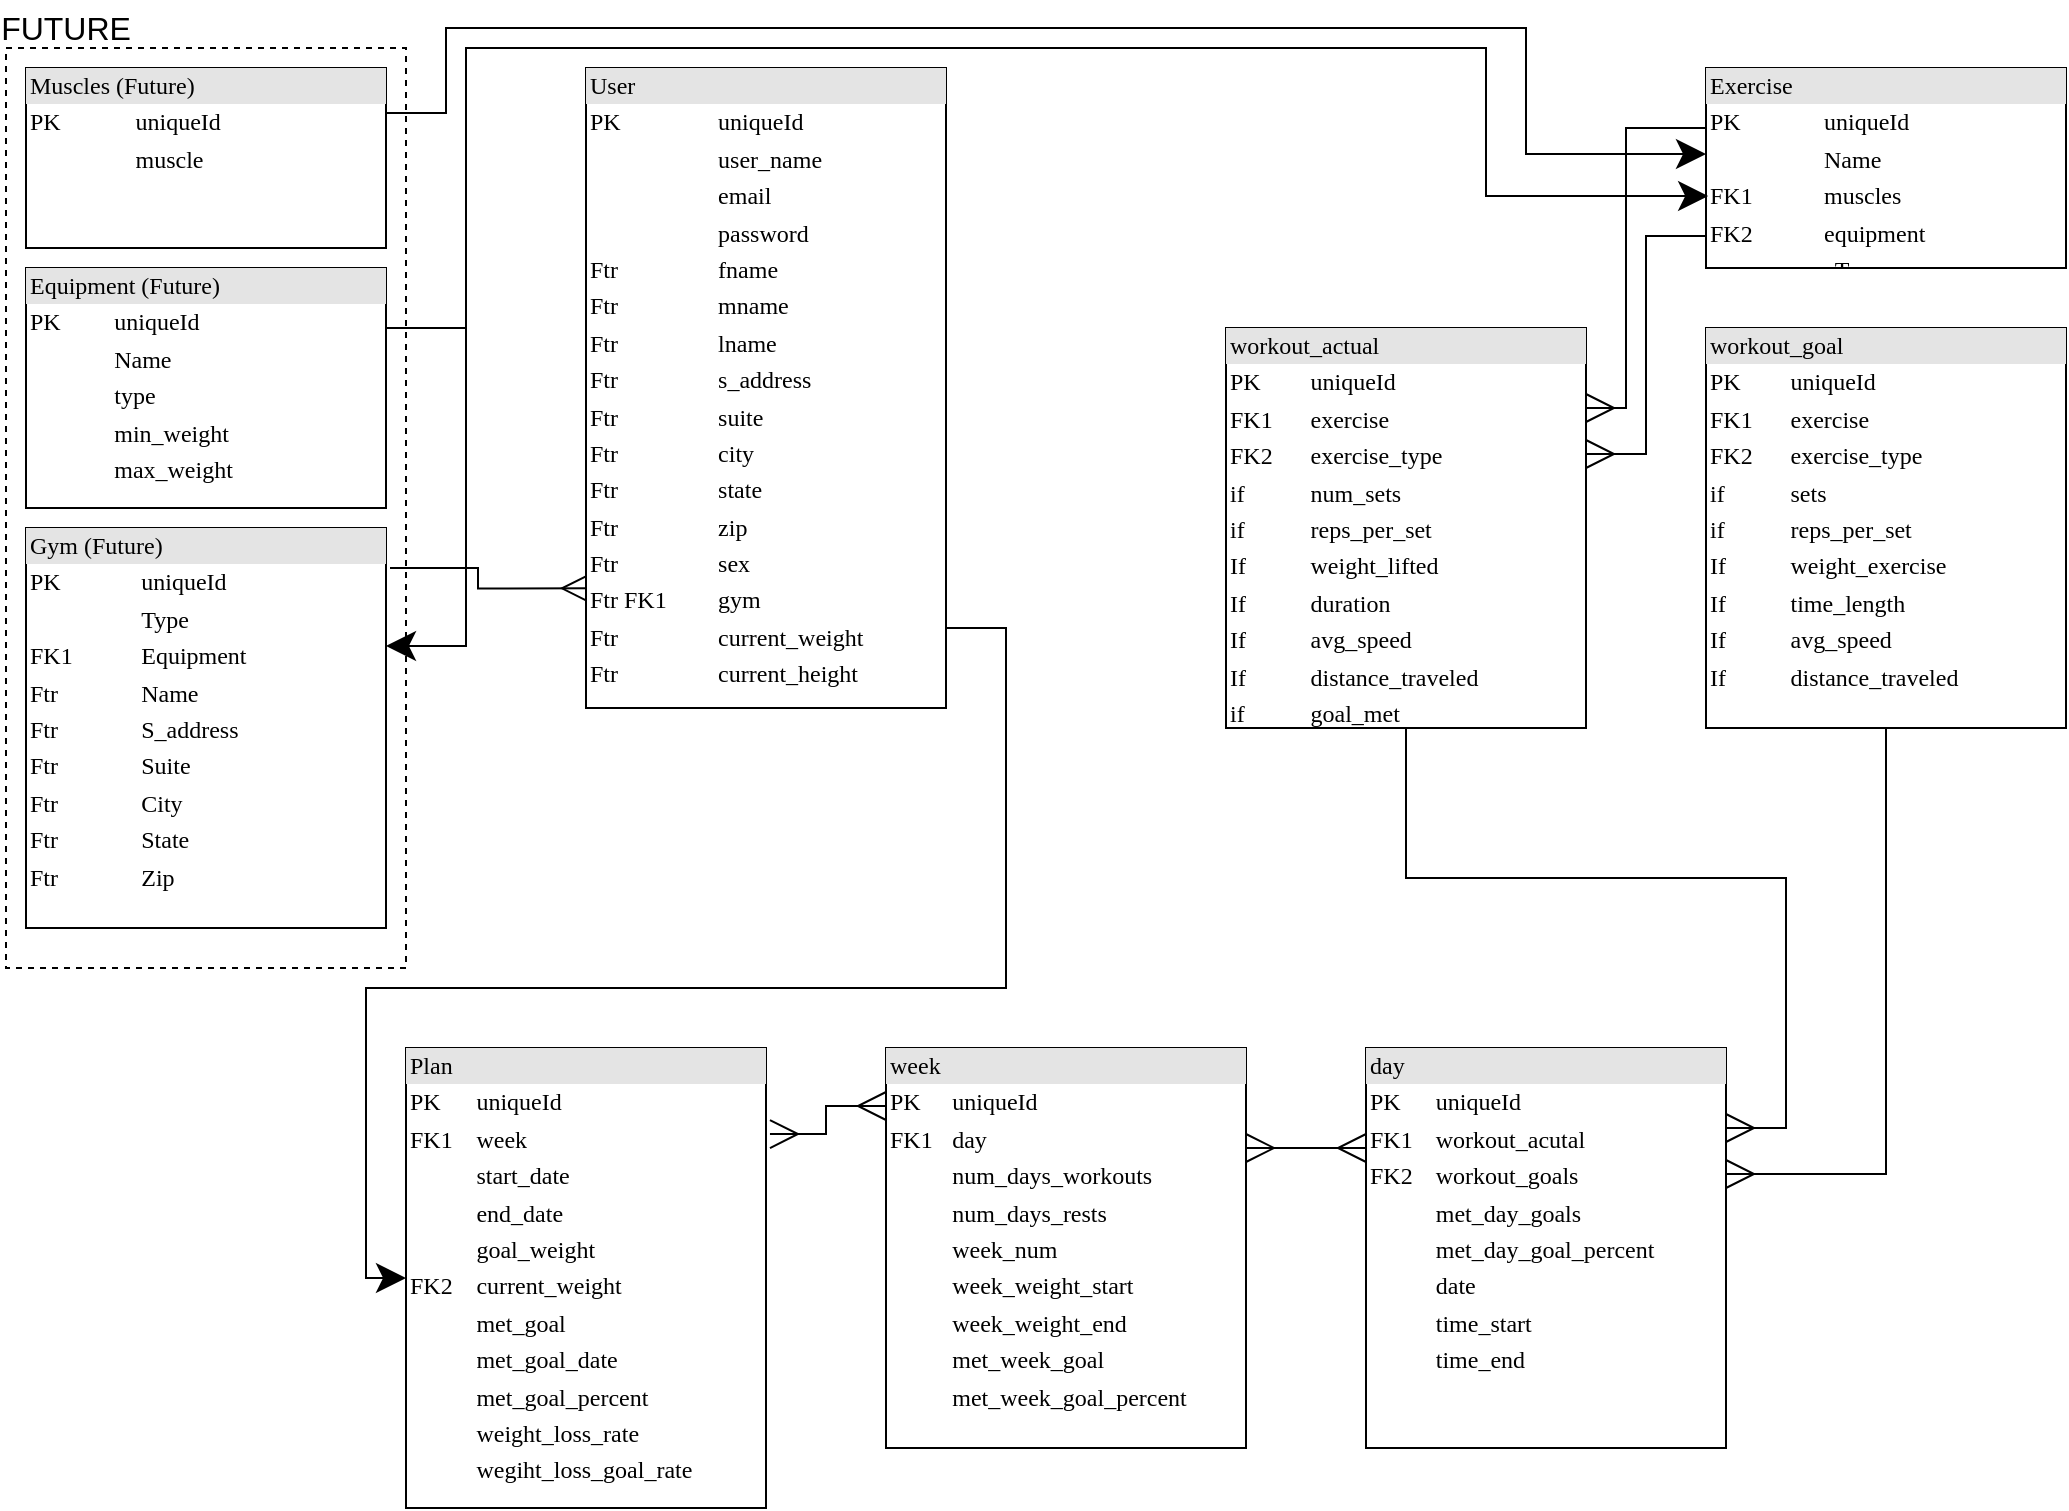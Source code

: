 <mxfile>
    <diagram name="db_version 3" id="2ca16b54-16f6-2749-3443-fa8db7711227">
        <mxGraphModel dx="664" dy="862" grid="1" gridSize="10" guides="1" tooltips="1" connect="1" arrows="1" fold="1" page="1" pageScale="1" pageWidth="1100" pageHeight="850" background="#ffffff" math="0" shadow="0">
            <root>
                <mxCell id="0"/>
                <mxCell id="1" parent="0"/>
                <mxCell id="MJs-i36JxJc8pLhcD7cr-4" value="" style="rounded=0;whiteSpace=wrap;html=1;fillColor=none;dashed=1;" parent="1" vertex="1">
                    <mxGeometry x="50" y="30" width="200" height="460" as="geometry"/>
                </mxCell>
                <mxCell id="MJs-i36JxJc8pLhcD7cr-14" style="edgeStyle=orthogonalEdgeStyle;rounded=0;orthogonalLoop=1;jettySize=auto;html=1;exitX=1;exitY=0.25;exitDx=0;exitDy=0;entryX=0;entryY=0.43;entryDx=0;entryDy=0;startArrow=none;startFill=0;startSize=12;endArrow=classic;endFill=1;endSize=12;strokeWidth=1;entryPerimeter=0;" parent="1" source="2ed32ef02a7f4228-1" target="2ed32ef02a7f4228-4" edge="1">
                    <mxGeometry relative="1" as="geometry">
                        <Array as="points">
                            <mxPoint x="270" y="63"/>
                            <mxPoint x="270" y="20"/>
                            <mxPoint x="810" y="20"/>
                            <mxPoint x="810" y="83"/>
                        </Array>
                    </mxGeometry>
                </mxCell>
                <mxCell id="2ed32ef02a7f4228-1" value="&lt;div style=&quot;box-sizing: border-box ; width: 100% ; background: #e4e4e4 ; padding: 2px&quot;&gt;Muscles (Future)&lt;/div&gt;&lt;table style=&quot;width: 100% ; font-size: 1em&quot; cellpadding=&quot;2&quot; cellspacing=&quot;0&quot;&gt;&lt;tbody&gt;&lt;tr&gt;&lt;td&gt;PK&lt;/td&gt;&lt;td&gt;uniqueId&lt;/td&gt;&lt;/tr&gt;&lt;tr&gt;&lt;td&gt;&lt;br&gt;&lt;/td&gt;&lt;td&gt;muscle&lt;/td&gt;&lt;/tr&gt;&lt;tr&gt;&lt;td&gt;&lt;/td&gt;&lt;td&gt;&lt;br&gt;&lt;/td&gt;&lt;/tr&gt;&lt;/tbody&gt;&lt;/table&gt;" style="verticalAlign=top;align=left;overflow=fill;html=1;rounded=0;shadow=0;comic=0;labelBackgroundColor=none;strokeWidth=1;fontFamily=Verdana;fontSize=12" parent="1" vertex="1">
                    <mxGeometry x="60" y="40" width="180" height="90" as="geometry"/>
                </mxCell>
                <mxCell id="MJs-i36JxJc8pLhcD7cr-13" style="edgeStyle=orthogonalEdgeStyle;rounded=0;orthogonalLoop=1;jettySize=auto;html=1;exitX=0;exitY=0.5;exitDx=0;exitDy=0;entryX=1;entryY=0.875;entryDx=0;entryDy=0;entryPerimeter=0;startArrow=classic;startFill=1;startSize=12;endArrow=none;endFill=0;endSize=12;strokeWidth=1;" parent="1" source="2ed32ef02a7f4228-2" target="2ed32ef02a7f4228-8" edge="1">
                    <mxGeometry relative="1" as="geometry">
                        <Array as="points">
                            <mxPoint x="230" y="645"/>
                            <mxPoint x="230" y="500"/>
                            <mxPoint x="550" y="500"/>
                            <mxPoint x="550" y="320"/>
                        </Array>
                    </mxGeometry>
                </mxCell>
                <mxCell id="2ed32ef02a7f4228-2" value="&lt;div style=&quot;box-sizing: border-box ; width: 100% ; background: #e4e4e4 ; padding: 2px&quot;&gt;Plan&lt;/div&gt;&lt;table style=&quot;width: 100% ; font-size: 1em&quot; cellpadding=&quot;2&quot; cellspacing=&quot;0&quot;&gt;&lt;tbody&gt;&lt;tr&gt;&lt;td&gt;PK&lt;/td&gt;&lt;td&gt;uniqueId&lt;/td&gt;&lt;/tr&gt;&lt;tr&gt;&lt;td&gt;FK1&lt;/td&gt;&lt;td&gt;week&lt;/td&gt;&lt;/tr&gt;&lt;tr&gt;&lt;td&gt;&lt;/td&gt;&lt;td&gt;start_date&lt;/td&gt;&lt;/tr&gt;&lt;tr&gt;&lt;td&gt;&lt;br&gt;&lt;/td&gt;&lt;td&gt;end_date&lt;br&gt;&lt;/td&gt;&lt;/tr&gt;&lt;tr&gt;&lt;td&gt;&lt;br&gt;&lt;/td&gt;&lt;td&gt;goal_weight&lt;br&gt;&lt;/td&gt;&lt;/tr&gt;&lt;tr&gt;&lt;td&gt;FK2&lt;/td&gt;&lt;td&gt;current_weight&lt;/td&gt;&lt;/tr&gt;&lt;tr&gt;&lt;td&gt;&lt;br&gt;&lt;/td&gt;&lt;td&gt;met_goal&lt;/td&gt;&lt;/tr&gt;&lt;tr&gt;&lt;td&gt;&lt;br&gt;&lt;/td&gt;&lt;td&gt;met_goal_date&lt;/td&gt;&lt;/tr&gt;&lt;tr&gt;&lt;td&gt;&lt;br&gt;&lt;/td&gt;&lt;td&gt;met_goal_percent&lt;/td&gt;&lt;/tr&gt;&lt;tr&gt;&lt;td&gt;&lt;br&gt;&lt;/td&gt;&lt;td&gt;weight_loss_rate&lt;br&gt;&lt;/td&gt;&lt;/tr&gt;&lt;tr&gt;&lt;td&gt;&lt;br&gt;&lt;/td&gt;&lt;td&gt;wegiht_loss_goal_rate&lt;/td&gt;&lt;/tr&gt;&lt;/tbody&gt;&lt;/table&gt;" style="verticalAlign=top;align=left;overflow=fill;html=1;rounded=0;shadow=0;comic=0;labelBackgroundColor=none;strokeWidth=1;fontFamily=Verdana;fontSize=12" parent="1" vertex="1">
                    <mxGeometry x="250" y="530" width="180" height="230" as="geometry"/>
                </mxCell>
                <mxCell id="2ed32ef02a7f4228-3" value="&lt;div style=&quot;box-sizing: border-box ; width: 100% ; background: #e4e4e4 ; padding: 2px&quot;&gt;Gym (Future)&lt;/div&gt;&lt;table style=&quot;width: 100% ; font-size: 1em&quot; cellpadding=&quot;2&quot; cellspacing=&quot;0&quot;&gt;&lt;tbody&gt;&lt;tr&gt;&lt;td&gt;PK&lt;/td&gt;&lt;td&gt;uniqueId&lt;/td&gt;&lt;/tr&gt;&lt;tr&gt;&lt;td&gt;&lt;br&gt;&lt;/td&gt;&lt;td&gt;Type&lt;/td&gt;&lt;/tr&gt;&lt;tr&gt;&lt;td&gt;FK1&lt;/td&gt;&lt;td&gt;Equipment&lt;/td&gt;&lt;/tr&gt;&lt;tr&gt;&lt;td&gt;Ftr&lt;/td&gt;&lt;td&gt;Name&lt;/td&gt;&lt;/tr&gt;&lt;tr&gt;&lt;td&gt;Ftr&lt;/td&gt;&lt;td&gt;S_address&lt;/td&gt;&lt;/tr&gt;&lt;tr&gt;&lt;td&gt;Ftr&lt;/td&gt;&lt;td&gt;Suite&lt;/td&gt;&lt;/tr&gt;&lt;tr&gt;&lt;td&gt;Ftr&lt;/td&gt;&lt;td&gt;City&lt;/td&gt;&lt;/tr&gt;&lt;tr&gt;&lt;td&gt;Ftr&lt;/td&gt;&lt;td&gt;State&lt;/td&gt;&lt;/tr&gt;&lt;tr&gt;&lt;td&gt;Ftr&lt;/td&gt;&lt;td&gt;Zip&lt;/td&gt;&lt;/tr&gt;&lt;/tbody&gt;&lt;/table&gt;" style="verticalAlign=top;align=left;overflow=fill;html=1;rounded=0;shadow=0;comic=0;labelBackgroundColor=none;strokeWidth=1;fontFamily=Verdana;fontSize=12" parent="1" vertex="1">
                    <mxGeometry x="60" y="270" width="180" height="200" as="geometry"/>
                </mxCell>
                <mxCell id="MJs-i36JxJc8pLhcD7cr-7" style="edgeStyle=orthogonalEdgeStyle;rounded=0;orthogonalLoop=1;jettySize=auto;html=1;exitX=0;exitY=0.5;exitDx=0;exitDy=0;entryX=1;entryY=0.2;entryDx=0;entryDy=0;entryPerimeter=0;endArrow=ERmany;endFill=0;strokeWidth=1;startSize=12;endSize=12;" parent="1" source="2ed32ef02a7f4228-4" target="2ed32ef02a7f4228-10" edge="1">
                    <mxGeometry relative="1" as="geometry">
                        <Array as="points">
                            <mxPoint x="900" y="70"/>
                            <mxPoint x="860" y="70"/>
                            <mxPoint x="860" y="210"/>
                        </Array>
                    </mxGeometry>
                </mxCell>
                <mxCell id="MJs-i36JxJc8pLhcD7cr-8" style="edgeStyle=orthogonalEdgeStyle;rounded=0;orthogonalLoop=1;jettySize=auto;html=1;exitX=0.011;exitY=0.84;exitDx=0;exitDy=0;entryX=1;entryY=0.315;entryDx=0;entryDy=0;entryPerimeter=0;endArrow=ERmany;endFill=0;strokeWidth=1;startSize=12;endSize=12;exitPerimeter=0;" parent="1" source="2ed32ef02a7f4228-4" target="2ed32ef02a7f4228-10" edge="1">
                    <mxGeometry relative="1" as="geometry">
                        <Array as="points">
                            <mxPoint x="870" y="124"/>
                            <mxPoint x="870" y="233"/>
                        </Array>
                    </mxGeometry>
                </mxCell>
                <mxCell id="2ed32ef02a7f4228-4" value="&lt;div style=&quot;box-sizing: border-box ; width: 100% ; background: #e4e4e4 ; padding: 2px&quot;&gt;Exercise&lt;/div&gt;&lt;table style=&quot;width: 100% ; font-size: 1em&quot; cellpadding=&quot;2&quot; cellspacing=&quot;0&quot;&gt;&lt;tbody&gt;&lt;tr&gt;&lt;td&gt;PK&lt;/td&gt;&lt;td&gt;uniqueId&lt;/td&gt;&lt;/tr&gt;&lt;tr&gt;&lt;td&gt;&lt;br&gt;&lt;/td&gt;&lt;td&gt;Name&lt;/td&gt;&lt;/tr&gt;&lt;tr&gt;&lt;td&gt;FK1&lt;/td&gt;&lt;td&gt;muscles&lt;/td&gt;&lt;/tr&gt;&lt;tr&gt;&lt;td&gt;FK2&lt;/td&gt;&lt;td&gt;equipment&lt;/td&gt;&lt;/tr&gt;&lt;tr&gt;&lt;td&gt;&lt;br&gt;&lt;/td&gt;&lt;td&gt;aType&lt;br&gt;&lt;/td&gt;&lt;/tr&gt;&lt;/tbody&gt;&lt;/table&gt;" style="verticalAlign=top;align=left;overflow=fill;html=1;rounded=0;shadow=0;comic=0;labelBackgroundColor=none;strokeWidth=1;fontFamily=Verdana;fontSize=12" parent="1" vertex="1">
                    <mxGeometry x="900" y="40" width="180" height="100" as="geometry"/>
                </mxCell>
                <mxCell id="MJs-i36JxJc8pLhcD7cr-12" style="edgeStyle=orthogonalEdgeStyle;rounded=0;orthogonalLoop=1;jettySize=auto;html=1;exitX=0;exitY=0.145;exitDx=0;exitDy=0;startArrow=ERmany;startFill=0;startSize=12;endArrow=ERmany;endFill=0;endSize=12;strokeWidth=1;entryX=1.011;entryY=0.187;entryDx=0;entryDy=0;entryPerimeter=0;exitPerimeter=0;" parent="1" source="2ed32ef02a7f4228-7" target="2ed32ef02a7f4228-2" edge="1">
                    <mxGeometry relative="1" as="geometry">
                        <Array as="points">
                            <mxPoint x="460" y="559"/>
                            <mxPoint x="460" y="573"/>
                        </Array>
                    </mxGeometry>
                </mxCell>
                <mxCell id="2ed32ef02a7f4228-7" value="&lt;div style=&quot;box-sizing: border-box ; width: 100% ; background: #e4e4e4 ; padding: 2px&quot;&gt;week&lt;/div&gt;&lt;table style=&quot;width: 100% ; font-size: 1em&quot; cellpadding=&quot;2&quot; cellspacing=&quot;0&quot;&gt;&lt;tbody&gt;&lt;tr&gt;&lt;td&gt;PK&lt;/td&gt;&lt;td&gt;uniqueId&lt;/td&gt;&lt;/tr&gt;&lt;tr&gt;&lt;td&gt;FK1&lt;/td&gt;&lt;td&gt;day&lt;/td&gt;&lt;/tr&gt;&lt;tr&gt;&lt;td&gt;&lt;/td&gt;&lt;td&gt;num_days_workouts&lt;/td&gt;&lt;/tr&gt;&lt;tr&gt;&lt;td&gt;&lt;br&gt;&lt;/td&gt;&lt;td&gt;num_days_rests&lt;br&gt;&lt;/td&gt;&lt;/tr&gt;&lt;tr&gt;&lt;td&gt;&lt;br&gt;&lt;/td&gt;&lt;td&gt;week_num&lt;br&gt;&lt;/td&gt;&lt;/tr&gt;&lt;tr&gt;&lt;td&gt;&lt;br&gt;&lt;/td&gt;&lt;td&gt;week_weight_start&lt;br&gt;&lt;/td&gt;&lt;/tr&gt;&lt;tr&gt;&lt;td&gt;&lt;br&gt;&lt;/td&gt;&lt;td&gt;week_weight_end&lt;/td&gt;&lt;/tr&gt;&lt;tr&gt;&lt;td&gt;&lt;br&gt;&lt;/td&gt;&lt;td&gt;met_week_goal&lt;/td&gt;&lt;/tr&gt;&lt;tr&gt;&lt;td&gt;&lt;br&gt;&lt;/td&gt;&lt;td&gt;met_week_goal_percent&lt;/td&gt;&lt;/tr&gt;&lt;/tbody&gt;&lt;/table&gt;" style="verticalAlign=top;align=left;overflow=fill;html=1;rounded=0;shadow=0;comic=0;labelBackgroundColor=none;strokeWidth=1;fontFamily=Verdana;fontSize=12" parent="1" vertex="1">
                    <mxGeometry x="490" y="530" width="180" height="200" as="geometry"/>
                </mxCell>
                <mxCell id="MJs-i36JxJc8pLhcD7cr-17" style="edgeStyle=orthogonalEdgeStyle;rounded=0;orthogonalLoop=1;jettySize=auto;html=1;exitX=0.011;exitY=0.813;exitDx=0;exitDy=0;startArrow=ERmany;startFill=0;startSize=12;endArrow=none;endFill=0;endSize=12;strokeWidth=1;exitPerimeter=0;" parent="1" source="2ed32ef02a7f4228-8" edge="1">
                    <mxGeometry relative="1" as="geometry">
                        <mxPoint x="242" y="290" as="targetPoint"/>
                        <Array as="points">
                            <mxPoint x="286" y="300"/>
                            <mxPoint x="286" y="290"/>
                            <mxPoint x="242" y="290"/>
                        </Array>
                    </mxGeometry>
                </mxCell>
                <mxCell id="2ed32ef02a7f4228-8" value="&lt;div style=&quot;box-sizing: border-box ; width: 100% ; background: #e4e4e4 ; padding: 2px&quot;&gt;User&lt;/div&gt;&lt;table style=&quot;width: 100% ; font-size: 1em&quot; cellpadding=&quot;2&quot; cellspacing=&quot;0&quot;&gt;&lt;tbody&gt;&lt;tr&gt;&lt;td&gt;PK&lt;/td&gt;&lt;td&gt;uniqueId&lt;/td&gt;&lt;/tr&gt;&lt;tr&gt;&lt;td&gt;&lt;br&gt;&lt;/td&gt;&lt;td&gt;user_name&lt;/td&gt;&lt;/tr&gt;&lt;tr&gt;&lt;td&gt;&lt;/td&gt;&lt;td&gt;email&lt;/td&gt;&lt;/tr&gt;&lt;tr&gt;&lt;td&gt;&lt;br&gt;&lt;/td&gt;&lt;td&gt;password&lt;br&gt;&lt;/td&gt;&lt;/tr&gt;&lt;tr&gt;&lt;td&gt;Ftr&lt;/td&gt;&lt;td&gt;fname&lt;br&gt;&lt;/td&gt;&lt;/tr&gt;&lt;tr&gt;&lt;td&gt;Ftr&lt;/td&gt;&lt;td&gt;mname&lt;br&gt;&lt;/td&gt;&lt;/tr&gt;&lt;tr&gt;&lt;td&gt;Ftr&lt;/td&gt;&lt;td&gt;lname&lt;br&gt;&lt;/td&gt;&lt;/tr&gt;&lt;tr&gt;&lt;td&gt;Ftr&lt;/td&gt;&lt;td&gt;s_address&lt;/td&gt;&lt;/tr&gt;&lt;tr&gt;&lt;td&gt;Ftr&lt;br&gt;&lt;/td&gt;&lt;td&gt;suite&lt;br&gt;&lt;/td&gt;&lt;/tr&gt;&lt;tr&gt;&lt;td&gt;Ftr&lt;br&gt;&lt;/td&gt;&lt;td&gt;city&lt;br&gt;&lt;/td&gt;&lt;/tr&gt;&lt;tr&gt;&lt;td&gt;Ftr&lt;br&gt;&lt;/td&gt;&lt;td&gt;state&lt;br&gt;&lt;/td&gt;&lt;/tr&gt;&lt;tr&gt;&lt;td&gt;Ftr&lt;/td&gt;&lt;td&gt;zip&lt;/td&gt;&lt;/tr&gt;&lt;tr&gt;&lt;td&gt;Ftr&lt;/td&gt;&lt;td&gt;sex&lt;/td&gt;&lt;/tr&gt;&lt;tr&gt;&lt;td&gt;Ftr FK1&lt;br&gt;&lt;/td&gt;&lt;td&gt;gym&lt;/td&gt;&lt;/tr&gt;&lt;tr&gt;&lt;td&gt;Ftr&lt;/td&gt;&lt;td&gt;current_weight&lt;br&gt;&lt;/td&gt;&lt;/tr&gt;&lt;tr&gt;&lt;td&gt;Ftr&lt;/td&gt;&lt;td&gt;current_height&lt;/td&gt;&lt;/tr&gt;&lt;/tbody&gt;&lt;/table&gt;" style="verticalAlign=top;align=left;overflow=fill;html=1;rounded=0;shadow=0;comic=0;labelBackgroundColor=none;strokeWidth=1;fontFamily=Verdana;fontSize=12" parent="1" vertex="1">
                    <mxGeometry x="340" y="40" width="180" height="320" as="geometry"/>
                </mxCell>
                <mxCell id="MJs-i36JxJc8pLhcD7cr-11" style="edgeStyle=orthogonalEdgeStyle;rounded=0;orthogonalLoop=1;jettySize=auto;html=1;exitX=0;exitY=0.25;exitDx=0;exitDy=0;entryX=1;entryY=0.25;entryDx=0;entryDy=0;endArrow=ERmany;endFill=0;startArrow=ERmany;startFill=0;strokeWidth=1;startSize=12;endSize=12;" parent="1" source="2ed32ef02a7f4228-9" target="2ed32ef02a7f4228-7" edge="1">
                    <mxGeometry relative="1" as="geometry"/>
                </mxCell>
                <mxCell id="2ed32ef02a7f4228-9" value="&lt;div style=&quot;box-sizing: border-box ; width: 100% ; background: #e4e4e4 ; padding: 2px&quot;&gt;day&lt;/div&gt;&lt;table style=&quot;width: 100% ; font-size: 1em&quot; cellpadding=&quot;2&quot; cellspacing=&quot;0&quot;&gt;&lt;tbody&gt;&lt;tr&gt;&lt;td&gt;PK&lt;/td&gt;&lt;td&gt;uniqueId&lt;/td&gt;&lt;/tr&gt;&lt;tr&gt;&lt;td&gt;FK1&lt;/td&gt;&lt;td&gt;workout_acutal&lt;/td&gt;&lt;/tr&gt;&lt;tr&gt;&lt;td&gt;FK2&lt;/td&gt;&lt;td&gt;workout_goals&lt;/td&gt;&lt;/tr&gt;&lt;tr&gt;&lt;td&gt;&lt;br&gt;&lt;/td&gt;&lt;td&gt;met_day_goals&lt;/td&gt;&lt;/tr&gt;&lt;tr&gt;&lt;td&gt;&lt;br&gt;&lt;/td&gt;&lt;td&gt;met_day_goal_percent&lt;/td&gt;&lt;/tr&gt;&lt;tr&gt;&lt;td&gt;&lt;br&gt;&lt;/td&gt;&lt;td&gt;date&lt;/td&gt;&lt;/tr&gt;&lt;tr&gt;&lt;td&gt;&lt;br&gt;&lt;/td&gt;&lt;td&gt;time_start&lt;/td&gt;&lt;/tr&gt;&lt;tr&gt;&lt;td&gt;&lt;br&gt;&lt;/td&gt;&lt;td&gt;time_end&lt;/td&gt;&lt;/tr&gt;&lt;/tbody&gt;&lt;/table&gt;" style="verticalAlign=top;align=left;overflow=fill;html=1;rounded=0;shadow=0;comic=0;labelBackgroundColor=none;strokeWidth=1;fontFamily=Verdana;fontSize=12" parent="1" vertex="1">
                    <mxGeometry x="730" y="530" width="180" height="200" as="geometry"/>
                </mxCell>
                <mxCell id="MJs-i36JxJc8pLhcD7cr-9" style="edgeStyle=orthogonalEdgeStyle;rounded=0;orthogonalLoop=1;jettySize=auto;html=1;exitX=0.5;exitY=1;exitDx=0;exitDy=0;entryX=1;entryY=0.2;entryDx=0;entryDy=0;entryPerimeter=0;endArrow=ERmany;endFill=0;strokeWidth=1;startSize=12;endSize=12;" parent="1" source="2ed32ef02a7f4228-10" target="2ed32ef02a7f4228-9" edge="1">
                    <mxGeometry relative="1" as="geometry"/>
                </mxCell>
                <mxCell id="2ed32ef02a7f4228-10" value="&lt;div style=&quot;box-sizing: border-box ; width: 100% ; background: #e4e4e4 ; padding: 2px&quot;&gt;workout_actual&lt;/div&gt;&lt;table style=&quot;width: 100% ; font-size: 1em&quot; cellpadding=&quot;2&quot; cellspacing=&quot;0&quot;&gt;&lt;tbody&gt;&lt;tr&gt;&lt;td&gt;PK&lt;/td&gt;&lt;td&gt;uniqueId&lt;/td&gt;&lt;/tr&gt;&lt;tr&gt;&lt;td&gt;FK1&lt;/td&gt;&lt;td&gt;exercise&lt;/td&gt;&lt;/tr&gt;&lt;tr&gt;&lt;td&gt;FK2&lt;/td&gt;&lt;td&gt;exercise_type&lt;/td&gt;&lt;/tr&gt;&lt;tr&gt;&lt;td&gt;if&lt;/td&gt;&lt;td&gt;num_sets&lt;/td&gt;&lt;/tr&gt;&lt;tr&gt;&lt;td&gt;if&lt;/td&gt;&lt;td&gt;reps_per_set&lt;br&gt;&lt;/td&gt;&lt;/tr&gt;&lt;tr&gt;&lt;td&gt;If&lt;/td&gt;&lt;td&gt;weight_lifted&lt;br&gt;&lt;/td&gt;&lt;/tr&gt;&lt;tr&gt;&lt;td&gt;If&lt;/td&gt;&lt;td&gt;duration&lt;br&gt;&lt;/td&gt;&lt;/tr&gt;&lt;tr&gt;&lt;td&gt;If&lt;/td&gt;&lt;td&gt;avg_speed&lt;br&gt;&lt;/td&gt;&lt;/tr&gt;&lt;tr&gt;&lt;td&gt;If&lt;/td&gt;&lt;td&gt;distance_traveled&lt;br&gt;&lt;/td&gt;&lt;/tr&gt;&lt;tr&gt;&lt;td&gt;if&lt;/td&gt;&lt;td&gt;goal_met&lt;/td&gt;&lt;/tr&gt;&lt;/tbody&gt;&lt;/table&gt;" style="verticalAlign=top;align=left;overflow=fill;html=1;rounded=0;shadow=0;comic=0;labelBackgroundColor=none;strokeWidth=1;fontFamily=Verdana;fontSize=12" parent="1" vertex="1">
                    <mxGeometry x="660" y="170" width="180" height="200" as="geometry"/>
                </mxCell>
                <mxCell id="MJs-i36JxJc8pLhcD7cr-16" style="edgeStyle=orthogonalEdgeStyle;rounded=0;orthogonalLoop=1;jettySize=auto;html=1;exitX=1;exitY=0.25;exitDx=0;exitDy=0;entryX=1;entryY=0.295;entryDx=0;entryDy=0;entryPerimeter=0;startArrow=none;startFill=0;startSize=12;endArrow=classic;endFill=1;endSize=12;strokeWidth=1;" parent="1" source="2ed32ef02a7f4228-12" target="2ed32ef02a7f4228-3" edge="1">
                    <mxGeometry relative="1" as="geometry">
                        <Array as="points">
                            <mxPoint x="280" y="170"/>
                            <mxPoint x="280" y="329"/>
                        </Array>
                    </mxGeometry>
                </mxCell>
                <mxCell id="2ed32ef02a7f4228-12" value="&lt;div style=&quot;box-sizing: border-box ; width: 100% ; background: #e4e4e4 ; padding: 2px&quot;&gt;Equipment (Future)&lt;/div&gt;&lt;table style=&quot;width: 100% ; font-size: 1em&quot; cellpadding=&quot;2&quot; cellspacing=&quot;0&quot;&gt;&lt;tbody&gt;&lt;tr&gt;&lt;td&gt;PK&lt;/td&gt;&lt;td&gt;uniqueId&lt;/td&gt;&lt;/tr&gt;&lt;tr&gt;&lt;td&gt;&lt;br&gt;&lt;/td&gt;&lt;td&gt;Name&lt;/td&gt;&lt;/tr&gt;&lt;tr&gt;&lt;td&gt;&lt;/td&gt;&lt;td&gt;type&lt;/td&gt;&lt;/tr&gt;&lt;tr&gt;&lt;td&gt;&lt;br&gt;&lt;/td&gt;&lt;td&gt;min_weight&lt;br&gt;&lt;/td&gt;&lt;/tr&gt;&lt;tr&gt;&lt;td&gt;&lt;br&gt;&lt;/td&gt;&lt;td&gt;max_weight&lt;br&gt;&lt;/td&gt;&lt;/tr&gt;&lt;/tbody&gt;&lt;/table&gt;" style="verticalAlign=top;align=left;overflow=fill;html=1;rounded=0;shadow=0;comic=0;labelBackgroundColor=none;strokeWidth=1;fontFamily=Verdana;fontSize=12" parent="1" vertex="1">
                    <mxGeometry x="60" y="140" width="180" height="120" as="geometry"/>
                </mxCell>
                <mxCell id="MJs-i36JxJc8pLhcD7cr-10" style="edgeStyle=orthogonalEdgeStyle;rounded=0;orthogonalLoop=1;jettySize=auto;html=1;exitX=0.5;exitY=1;exitDx=0;exitDy=0;entryX=1;entryY=0.315;entryDx=0;entryDy=0;endArrow=ERmany;endFill=0;entryPerimeter=0;strokeWidth=1;startSize=12;endSize=12;" parent="1" source="MJs-i36JxJc8pLhcD7cr-3" target="2ed32ef02a7f4228-9" edge="1">
                    <mxGeometry relative="1" as="geometry"/>
                </mxCell>
                <mxCell id="MJs-i36JxJc8pLhcD7cr-3" value="&lt;div style=&quot;box-sizing: border-box ; width: 100% ; background: #e4e4e4 ; padding: 2px&quot;&gt;workout_goal&lt;/div&gt;&lt;table style=&quot;width: 100% ; font-size: 1em&quot; cellpadding=&quot;2&quot; cellspacing=&quot;0&quot;&gt;&lt;tbody&gt;&lt;tr&gt;&lt;td&gt;PK&lt;/td&gt;&lt;td&gt;uniqueId&lt;/td&gt;&lt;/tr&gt;&lt;tr&gt;&lt;td&gt;FK1&lt;/td&gt;&lt;td&gt;exercise&lt;/td&gt;&lt;/tr&gt;&lt;tr&gt;&lt;td&gt;FK2&lt;/td&gt;&lt;td&gt;exercise_type&lt;/td&gt;&lt;/tr&gt;&lt;tr&gt;&lt;td&gt;if&lt;/td&gt;&lt;td&gt;sets&lt;/td&gt;&lt;/tr&gt;&lt;tr&gt;&lt;td&gt;if&lt;/td&gt;&lt;td&gt;reps_per_set&lt;br&gt;&lt;/td&gt;&lt;/tr&gt;&lt;tr&gt;&lt;td&gt;If&lt;/td&gt;&lt;td&gt;weight_exercise&lt;br&gt;&lt;/td&gt;&lt;/tr&gt;&lt;tr&gt;&lt;td&gt;If&lt;/td&gt;&lt;td&gt;time_length&lt;br&gt;&lt;/td&gt;&lt;/tr&gt;&lt;tr&gt;&lt;td&gt;If&lt;/td&gt;&lt;td&gt;avg_speed&lt;br&gt;&lt;/td&gt;&lt;/tr&gt;&lt;tr&gt;&lt;td&gt;If&lt;/td&gt;&lt;td&gt;distance_traveled&lt;br&gt;&lt;/td&gt;&lt;/tr&gt;&lt;/tbody&gt;&lt;/table&gt;" style="verticalAlign=top;align=left;overflow=fill;html=1;rounded=0;shadow=0;comic=0;labelBackgroundColor=none;strokeWidth=1;fontFamily=Verdana;fontSize=12" parent="1" vertex="1">
                    <mxGeometry x="900" y="170" width="180" height="200" as="geometry"/>
                </mxCell>
                <mxCell id="MJs-i36JxJc8pLhcD7cr-5" value="&lt;font style=&quot;font-size: 16px&quot;&gt;FUTURE&lt;/font&gt;" style="text;html=1;strokeColor=none;fillColor=none;align=center;verticalAlign=middle;whiteSpace=wrap;rounded=0;" parent="1" vertex="1">
                    <mxGeometry x="60" y="10" width="40" height="20" as="geometry"/>
                </mxCell>
                <mxCell id="MJs-i36JxJc8pLhcD7cr-15" style="edgeStyle=orthogonalEdgeStyle;rounded=0;orthogonalLoop=1;jettySize=auto;html=1;exitX=1;exitY=0.25;exitDx=0;exitDy=0;entryX=0.006;entryY=0.64;entryDx=0;entryDy=0;startArrow=none;startFill=0;startSize=12;endArrow=classic;endFill=1;endSize=12;strokeWidth=1;entryPerimeter=0;" parent="1" source="2ed32ef02a7f4228-12" target="2ed32ef02a7f4228-4" edge="1">
                    <mxGeometry relative="1" as="geometry">
                        <mxPoint x="250" y="72.5" as="sourcePoint"/>
                        <mxPoint x="910" y="93" as="targetPoint"/>
                        <Array as="points">
                            <mxPoint x="280" y="170"/>
                            <mxPoint x="280" y="30"/>
                            <mxPoint x="790" y="30"/>
                            <mxPoint x="790" y="104"/>
                        </Array>
                    </mxGeometry>
                </mxCell>
            </root>
        </mxGraphModel>
    </diagram>
</mxfile>